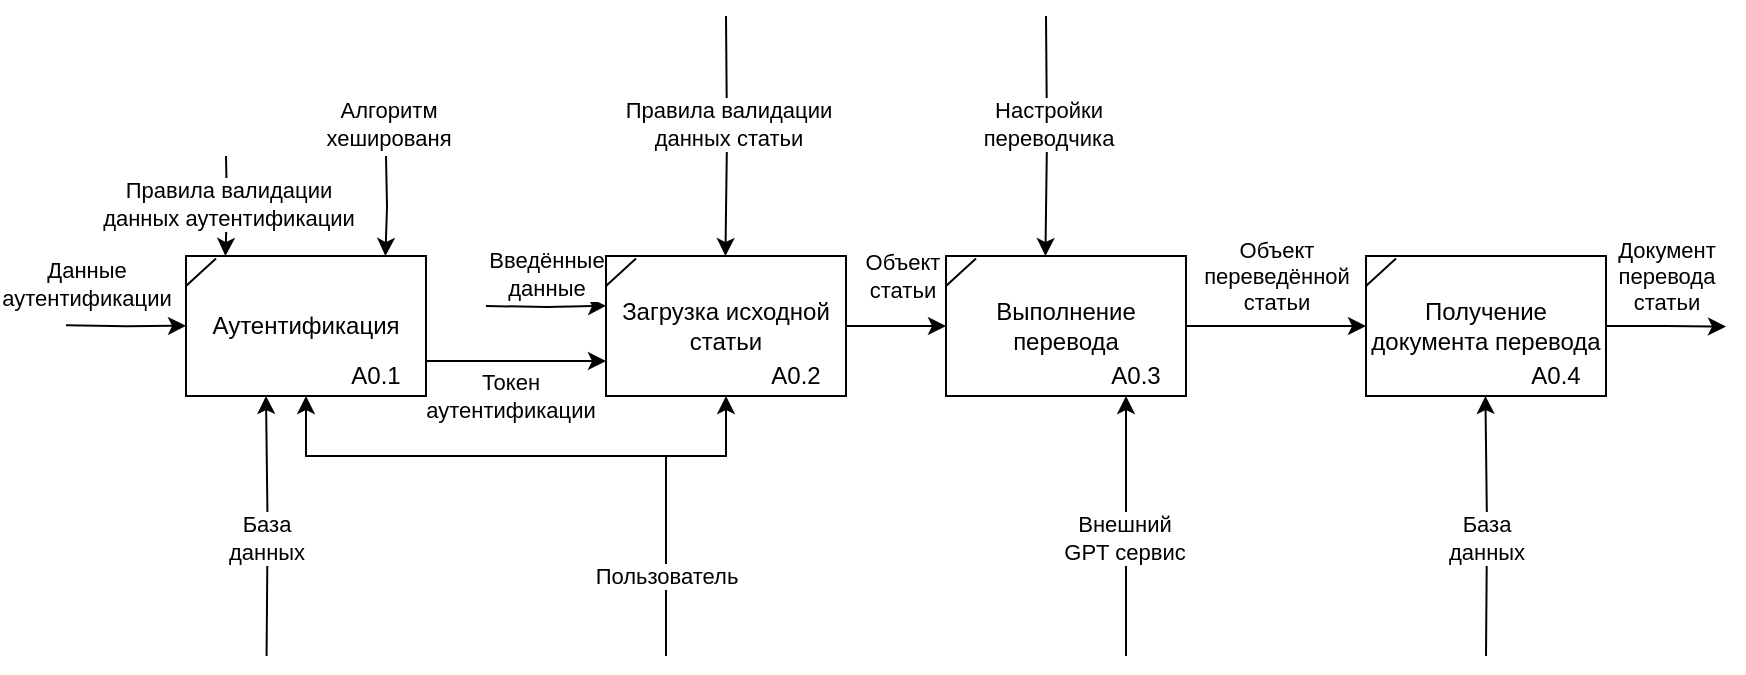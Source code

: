 <mxfile version="24.8.0">
  <diagram name="Page-1" id="uBzJqkvn-coMeqm4FWbq">
    <mxGraphModel dx="1625" dy="424" grid="1" gridSize="10" guides="1" tooltips="1" connect="1" arrows="1" fold="1" page="1" pageScale="1" pageWidth="850" pageHeight="1100" math="0" shadow="0">
      <root>
        <mxCell id="0" />
        <mxCell id="1" parent="0" />
        <mxCell id="qKa-sRlJu5exaVu3pFO9-18" style="edgeStyle=orthogonalEdgeStyle;rounded=0;orthogonalLoop=1;jettySize=auto;html=1;exitX=1;exitY=0.5;exitDx=0;exitDy=0;entryX=0;entryY=0.5;entryDx=0;entryDy=0;" parent="1" source="qKa-sRlJu5exaVu3pFO9-1" target="qKa-sRlJu5exaVu3pFO9-7" edge="1">
          <mxGeometry relative="1" as="geometry">
            <mxPoint x="490" y="395" as="targetPoint" />
          </mxGeometry>
        </mxCell>
        <mxCell id="qKa-sRlJu5exaVu3pFO9-19" value="Объект&lt;div&gt;статьи&lt;/div&gt;" style="edgeLabel;html=1;align=center;verticalAlign=middle;resizable=0;points=[];" parent="qKa-sRlJu5exaVu3pFO9-18" vertex="1" connectable="0">
          <mxGeometry x="-0.608" y="1" relative="1" as="geometry">
            <mxPoint x="18" y="-24" as="offset" />
          </mxGeometry>
        </mxCell>
        <mxCell id="qKa-sRlJu5exaVu3pFO9-30" style="edgeStyle=orthogonalEdgeStyle;rounded=0;orthogonalLoop=1;jettySize=auto;html=1;" parent="1" edge="1">
          <mxGeometry relative="1" as="geometry">
            <mxPoint x="329.71" y="360" as="targetPoint" />
            <mxPoint x="330" y="240" as="sourcePoint" />
          </mxGeometry>
        </mxCell>
        <mxCell id="qKa-sRlJu5exaVu3pFO9-31" value="Правила валидации&lt;div&gt;данных статьи&lt;/div&gt;" style="edgeLabel;html=1;align=center;verticalAlign=middle;resizable=0;points=[];" parent="qKa-sRlJu5exaVu3pFO9-30" vertex="1" connectable="0">
          <mxGeometry x="-0.286" relative="1" as="geometry">
            <mxPoint y="11" as="offset" />
          </mxGeometry>
        </mxCell>
        <mxCell id="qKa-sRlJu5exaVu3pFO9-1" value="Загрузка исходной статьи" style="rounded=0;whiteSpace=wrap;html=1;" parent="1" vertex="1">
          <mxGeometry x="270" y="360" width="120" height="70" as="geometry" />
        </mxCell>
        <mxCell id="qKa-sRlJu5exaVu3pFO9-5" value="" style="endArrow=none;html=1;rounded=0;exitX=0;exitY=0.25;exitDx=0;exitDy=0;entryX=0.125;entryY=0.02;entryDx=0;entryDy=0;entryPerimeter=0;" parent="1" edge="1">
          <mxGeometry width="50" height="50" relative="1" as="geometry">
            <mxPoint x="270" y="375" as="sourcePoint" />
            <mxPoint x="285" y="361.2" as="targetPoint" />
          </mxGeometry>
        </mxCell>
        <mxCell id="qKa-sRlJu5exaVu3pFO9-6" value="A0.2" style="text;html=1;align=center;verticalAlign=middle;whiteSpace=wrap;rounded=0;" parent="1" vertex="1">
          <mxGeometry x="340" y="410" width="50" height="20" as="geometry" />
        </mxCell>
        <mxCell id="qKa-sRlJu5exaVu3pFO9-16" style="edgeStyle=orthogonalEdgeStyle;rounded=0;orthogonalLoop=1;jettySize=auto;html=1;exitX=1;exitY=0.5;exitDx=0;exitDy=0;entryX=0;entryY=0.5;entryDx=0;entryDy=0;" parent="1" source="qKa-sRlJu5exaVu3pFO9-7" target="qKa-sRlJu5exaVu3pFO9-13" edge="1">
          <mxGeometry relative="1" as="geometry" />
        </mxCell>
        <mxCell id="qKa-sRlJu5exaVu3pFO9-17" value="Объект&lt;div&gt;переведённой&lt;/div&gt;&lt;div&gt;статьи&lt;/div&gt;" style="edgeLabel;html=1;align=center;verticalAlign=middle;resizable=0;points=[];" parent="qKa-sRlJu5exaVu3pFO9-16" vertex="1" connectable="0">
          <mxGeometry x="-0.484" y="1" relative="1" as="geometry">
            <mxPoint x="22" y="-24" as="offset" />
          </mxGeometry>
        </mxCell>
        <mxCell id="qKa-sRlJu5exaVu3pFO9-22" style="edgeStyle=orthogonalEdgeStyle;rounded=0;orthogonalLoop=1;jettySize=auto;html=1;" parent="1" edge="1">
          <mxGeometry relative="1" as="geometry">
            <mxPoint x="530" y="430" as="targetPoint" />
            <mxPoint x="530" y="560" as="sourcePoint" />
          </mxGeometry>
        </mxCell>
        <mxCell id="qKa-sRlJu5exaVu3pFO9-23" value="Внешний&lt;div&gt;GPT сервис&lt;/div&gt;" style="edgeLabel;html=1;align=center;verticalAlign=middle;resizable=0;points=[];" parent="qKa-sRlJu5exaVu3pFO9-22" vertex="1" connectable="0">
          <mxGeometry x="-0.085" y="1" relative="1" as="geometry">
            <mxPoint as="offset" />
          </mxGeometry>
        </mxCell>
        <mxCell id="qKa-sRlJu5exaVu3pFO9-7" value="Выполнение перевода" style="rounded=0;whiteSpace=wrap;html=1;" parent="1" vertex="1">
          <mxGeometry x="440" y="360" width="120" height="70" as="geometry" />
        </mxCell>
        <mxCell id="qKa-sRlJu5exaVu3pFO9-8" value="" style="endArrow=none;html=1;rounded=0;exitX=0;exitY=0.25;exitDx=0;exitDy=0;entryX=0.125;entryY=0.02;entryDx=0;entryDy=0;entryPerimeter=0;" parent="1" edge="1">
          <mxGeometry width="50" height="50" relative="1" as="geometry">
            <mxPoint x="440" y="375" as="sourcePoint" />
            <mxPoint x="455" y="361.2" as="targetPoint" />
          </mxGeometry>
        </mxCell>
        <mxCell id="qKa-sRlJu5exaVu3pFO9-9" value="A0.3" style="text;html=1;align=center;verticalAlign=middle;whiteSpace=wrap;rounded=0;" parent="1" vertex="1">
          <mxGeometry x="510" y="410" width="50" height="20" as="geometry" />
        </mxCell>
        <mxCell id="qKa-sRlJu5exaVu3pFO9-26" style="edgeStyle=orthogonalEdgeStyle;rounded=0;orthogonalLoop=1;jettySize=auto;html=1;exitX=1;exitY=0.5;exitDx=0;exitDy=0;" parent="1" source="qKa-sRlJu5exaVu3pFO9-13" edge="1">
          <mxGeometry relative="1" as="geometry">
            <mxPoint x="830" y="395.286" as="targetPoint" />
          </mxGeometry>
        </mxCell>
        <mxCell id="qKa-sRlJu5exaVu3pFO9-27" value="Документ&lt;div&gt;перевода&lt;/div&gt;&lt;div&gt;статьи&lt;/div&gt;" style="edgeLabel;html=1;align=center;verticalAlign=middle;resizable=0;points=[];" parent="qKa-sRlJu5exaVu3pFO9-26" vertex="1" connectable="0">
          <mxGeometry x="0.327" y="3" relative="1" as="geometry">
            <mxPoint x="-10" y="-23" as="offset" />
          </mxGeometry>
        </mxCell>
        <mxCell id="qKa-sRlJu5exaVu3pFO9-13" value="Получение документа перевода" style="rounded=0;whiteSpace=wrap;html=1;" parent="1" vertex="1">
          <mxGeometry x="650" y="360" width="120" height="70" as="geometry" />
        </mxCell>
        <mxCell id="qKa-sRlJu5exaVu3pFO9-14" value="" style="endArrow=none;html=1;rounded=0;exitX=0;exitY=0.25;exitDx=0;exitDy=0;entryX=0.125;entryY=0.02;entryDx=0;entryDy=0;entryPerimeter=0;" parent="1" edge="1">
          <mxGeometry width="50" height="50" relative="1" as="geometry">
            <mxPoint x="650" y="375" as="sourcePoint" />
            <mxPoint x="665" y="361.2" as="targetPoint" />
          </mxGeometry>
        </mxCell>
        <mxCell id="qKa-sRlJu5exaVu3pFO9-15" value="A0.4" style="text;html=1;align=center;verticalAlign=middle;whiteSpace=wrap;rounded=0;" parent="1" vertex="1">
          <mxGeometry x="720" y="410" width="50" height="20" as="geometry" />
        </mxCell>
        <mxCell id="qKa-sRlJu5exaVu3pFO9-24" style="edgeStyle=orthogonalEdgeStyle;rounded=0;orthogonalLoop=1;jettySize=auto;html=1;" parent="1" edge="1">
          <mxGeometry relative="1" as="geometry">
            <mxPoint x="709.71" y="430" as="targetPoint" />
            <mxPoint x="710" y="560" as="sourcePoint" />
          </mxGeometry>
        </mxCell>
        <mxCell id="qKa-sRlJu5exaVu3pFO9-25" value="База&lt;div&gt;данных&lt;/div&gt;" style="edgeLabel;html=1;align=center;verticalAlign=middle;resizable=0;points=[];" parent="qKa-sRlJu5exaVu3pFO9-24" vertex="1" connectable="0">
          <mxGeometry x="-0.085" y="1" relative="1" as="geometry">
            <mxPoint as="offset" />
          </mxGeometry>
        </mxCell>
        <mxCell id="qKa-sRlJu5exaVu3pFO9-28" style="edgeStyle=orthogonalEdgeStyle;rounded=0;orthogonalLoop=1;jettySize=auto;html=1;" parent="1" edge="1">
          <mxGeometry relative="1" as="geometry">
            <mxPoint x="270" y="384.886" as="targetPoint" />
            <mxPoint x="210" y="385" as="sourcePoint" />
          </mxGeometry>
        </mxCell>
        <mxCell id="qKa-sRlJu5exaVu3pFO9-29" value="&lt;div&gt;Введённые&lt;/div&gt;&lt;div&gt;данные&lt;/div&gt;" style="edgeLabel;html=1;align=center;verticalAlign=middle;resizable=0;points=[];" parent="qKa-sRlJu5exaVu3pFO9-28" vertex="1" connectable="0">
          <mxGeometry x="0.327" y="3" relative="1" as="geometry">
            <mxPoint x="-10" y="-13" as="offset" />
          </mxGeometry>
        </mxCell>
        <mxCell id="qKa-sRlJu5exaVu3pFO9-37" style="edgeStyle=orthogonalEdgeStyle;rounded=0;orthogonalLoop=1;jettySize=auto;html=1;entryX=0.5;entryY=1;entryDx=0;entryDy=0;" parent="1" edge="1" target="qKa-sRlJu5exaVu3pFO9-1">
          <mxGeometry relative="1" as="geometry">
            <mxPoint x="489.71" y="479.98" as="targetPoint" />
            <mxPoint x="300" y="560" as="sourcePoint" />
            <Array as="points">
              <mxPoint x="300" y="460" />
              <mxPoint x="330" y="460" />
            </Array>
          </mxGeometry>
        </mxCell>
        <mxCell id="FMmnlDa48nqs-zbiRRiQ-1" style="edgeStyle=orthogonalEdgeStyle;rounded=0;orthogonalLoop=1;jettySize=auto;html=1;" parent="1" edge="1">
          <mxGeometry relative="1" as="geometry">
            <mxPoint x="489.71" y="360" as="targetPoint" />
            <mxPoint x="490" y="240" as="sourcePoint" />
          </mxGeometry>
        </mxCell>
        <mxCell id="FMmnlDa48nqs-zbiRRiQ-2" value="Настройки&lt;div&gt;переводчика&lt;/div&gt;" style="edgeLabel;html=1;align=center;verticalAlign=middle;resizable=0;points=[];" parent="FMmnlDa48nqs-zbiRRiQ-1" vertex="1" connectable="0">
          <mxGeometry x="-0.286" relative="1" as="geometry">
            <mxPoint y="11" as="offset" />
          </mxGeometry>
        </mxCell>
        <mxCell id="oEpLi4sN9AUOejENOSs7-26" style="edgeStyle=orthogonalEdgeStyle;rounded=0;orthogonalLoop=1;jettySize=auto;html=1;" edge="1" parent="1">
          <mxGeometry relative="1" as="geometry">
            <mxPoint x="79.71" y="360" as="targetPoint" />
            <mxPoint x="80" y="310" as="sourcePoint" />
          </mxGeometry>
        </mxCell>
        <mxCell id="oEpLi4sN9AUOejENOSs7-27" value="Правила валидации&lt;div&gt;данных аутентификации&lt;/div&gt;" style="edgeLabel;html=1;align=center;verticalAlign=middle;resizable=0;points=[];" vertex="1" connectable="0" parent="oEpLi4sN9AUOejENOSs7-26">
          <mxGeometry x="-0.286" relative="1" as="geometry">
            <mxPoint y="6" as="offset" />
          </mxGeometry>
        </mxCell>
        <mxCell id="oEpLi4sN9AUOejENOSs7-35" style="edgeStyle=orthogonalEdgeStyle;rounded=0;orthogonalLoop=1;jettySize=auto;html=1;exitX=1;exitY=0.75;exitDx=0;exitDy=0;entryX=0;entryY=0.75;entryDx=0;entryDy=0;" edge="1" parent="1" source="oEpLi4sN9AUOejENOSs7-28" target="qKa-sRlJu5exaVu3pFO9-1">
          <mxGeometry relative="1" as="geometry">
            <Array as="points">
              <mxPoint x="220" y="413" />
              <mxPoint x="220" y="413" />
            </Array>
          </mxGeometry>
        </mxCell>
        <mxCell id="oEpLi4sN9AUOejENOSs7-36" value="Токен&lt;div&gt;аутентификации&lt;/div&gt;" style="edgeLabel;html=1;align=center;verticalAlign=middle;resizable=0;points=[];" vertex="1" connectable="0" parent="oEpLi4sN9AUOejENOSs7-35">
          <mxGeometry x="-0.731" y="1" relative="1" as="geometry">
            <mxPoint x="30" y="18" as="offset" />
          </mxGeometry>
        </mxCell>
        <mxCell id="oEpLi4sN9AUOejENOSs7-28" value="Аутентификация" style="rounded=0;whiteSpace=wrap;html=1;" vertex="1" parent="1">
          <mxGeometry x="60" y="360" width="120" height="70" as="geometry" />
        </mxCell>
        <mxCell id="oEpLi4sN9AUOejENOSs7-29" value="" style="endArrow=none;html=1;rounded=0;exitX=0;exitY=0.25;exitDx=0;exitDy=0;entryX=0.125;entryY=0.02;entryDx=0;entryDy=0;entryPerimeter=0;" edge="1" parent="1">
          <mxGeometry width="50" height="50" relative="1" as="geometry">
            <mxPoint x="60" y="375" as="sourcePoint" />
            <mxPoint x="75" y="361.2" as="targetPoint" />
          </mxGeometry>
        </mxCell>
        <mxCell id="oEpLi4sN9AUOejENOSs7-30" value="A0.1" style="text;html=1;align=center;verticalAlign=middle;whiteSpace=wrap;rounded=0;" vertex="1" parent="1">
          <mxGeometry x="130" y="410" width="50" height="20" as="geometry" />
        </mxCell>
        <mxCell id="oEpLi4sN9AUOejENOSs7-31" style="edgeStyle=orthogonalEdgeStyle;rounded=0;orthogonalLoop=1;jettySize=auto;html=1;exitX=1;exitY=0.5;exitDx=0;exitDy=0;" edge="1" parent="1">
          <mxGeometry relative="1" as="geometry">
            <mxPoint x="60" y="394.886" as="targetPoint" />
            <mxPoint y="394.6" as="sourcePoint" />
          </mxGeometry>
        </mxCell>
        <mxCell id="oEpLi4sN9AUOejENOSs7-32" value="Данные&lt;div&gt;аутентификации&lt;/div&gt;" style="edgeLabel;html=1;align=center;verticalAlign=middle;resizable=0;points=[];" vertex="1" connectable="0" parent="oEpLi4sN9AUOejENOSs7-31">
          <mxGeometry x="0.327" y="3" relative="1" as="geometry">
            <mxPoint x="-30" y="-18" as="offset" />
          </mxGeometry>
        </mxCell>
        <mxCell id="oEpLi4sN9AUOejENOSs7-33" style="edgeStyle=orthogonalEdgeStyle;rounded=0;orthogonalLoop=1;jettySize=auto;html=1;entryX=0.5;entryY=1;entryDx=0;entryDy=0;" edge="1" parent="1" target="oEpLi4sN9AUOejENOSs7-28">
          <mxGeometry relative="1" as="geometry">
            <mxPoint x="340" y="440" as="targetPoint" />
            <mxPoint x="300" y="560" as="sourcePoint" />
            <Array as="points">
              <mxPoint x="300" y="460" />
              <mxPoint x="120" y="460" />
            </Array>
          </mxGeometry>
        </mxCell>
        <mxCell id="oEpLi4sN9AUOejENOSs7-34" value="Пользователь" style="edgeLabel;html=1;align=center;verticalAlign=middle;resizable=0;points=[];" vertex="1" connectable="0" parent="oEpLi4sN9AUOejENOSs7-33">
          <mxGeometry x="-0.291" relative="1" as="geometry">
            <mxPoint x="10" y="60" as="offset" />
          </mxGeometry>
        </mxCell>
        <mxCell id="oEpLi4sN9AUOejENOSs7-37" style="edgeStyle=orthogonalEdgeStyle;rounded=0;orthogonalLoop=1;jettySize=auto;html=1;" edge="1" parent="1">
          <mxGeometry relative="1" as="geometry">
            <mxPoint x="159.71" y="360" as="targetPoint" />
            <mxPoint x="160" y="310" as="sourcePoint" />
          </mxGeometry>
        </mxCell>
        <mxCell id="oEpLi4sN9AUOejENOSs7-38" value="Алгоритм&lt;div&gt;хешированя&lt;/div&gt;" style="edgeLabel;html=1;align=center;verticalAlign=middle;resizable=0;points=[];" vertex="1" connectable="0" parent="oEpLi4sN9AUOejENOSs7-37">
          <mxGeometry x="-0.286" relative="1" as="geometry">
            <mxPoint y="-34" as="offset" />
          </mxGeometry>
        </mxCell>
        <mxCell id="oEpLi4sN9AUOejENOSs7-39" style="edgeStyle=orthogonalEdgeStyle;rounded=0;orthogonalLoop=1;jettySize=auto;html=1;" edge="1" parent="1">
          <mxGeometry relative="1" as="geometry">
            <mxPoint x="100" y="430" as="targetPoint" />
            <mxPoint x="100.29" y="560" as="sourcePoint" />
          </mxGeometry>
        </mxCell>
        <mxCell id="oEpLi4sN9AUOejENOSs7-40" value="База&lt;div&gt;данных&lt;/div&gt;" style="edgeLabel;html=1;align=center;verticalAlign=middle;resizable=0;points=[];" vertex="1" connectable="0" parent="oEpLi4sN9AUOejENOSs7-39">
          <mxGeometry x="-0.085" y="1" relative="1" as="geometry">
            <mxPoint as="offset" />
          </mxGeometry>
        </mxCell>
      </root>
    </mxGraphModel>
  </diagram>
</mxfile>
